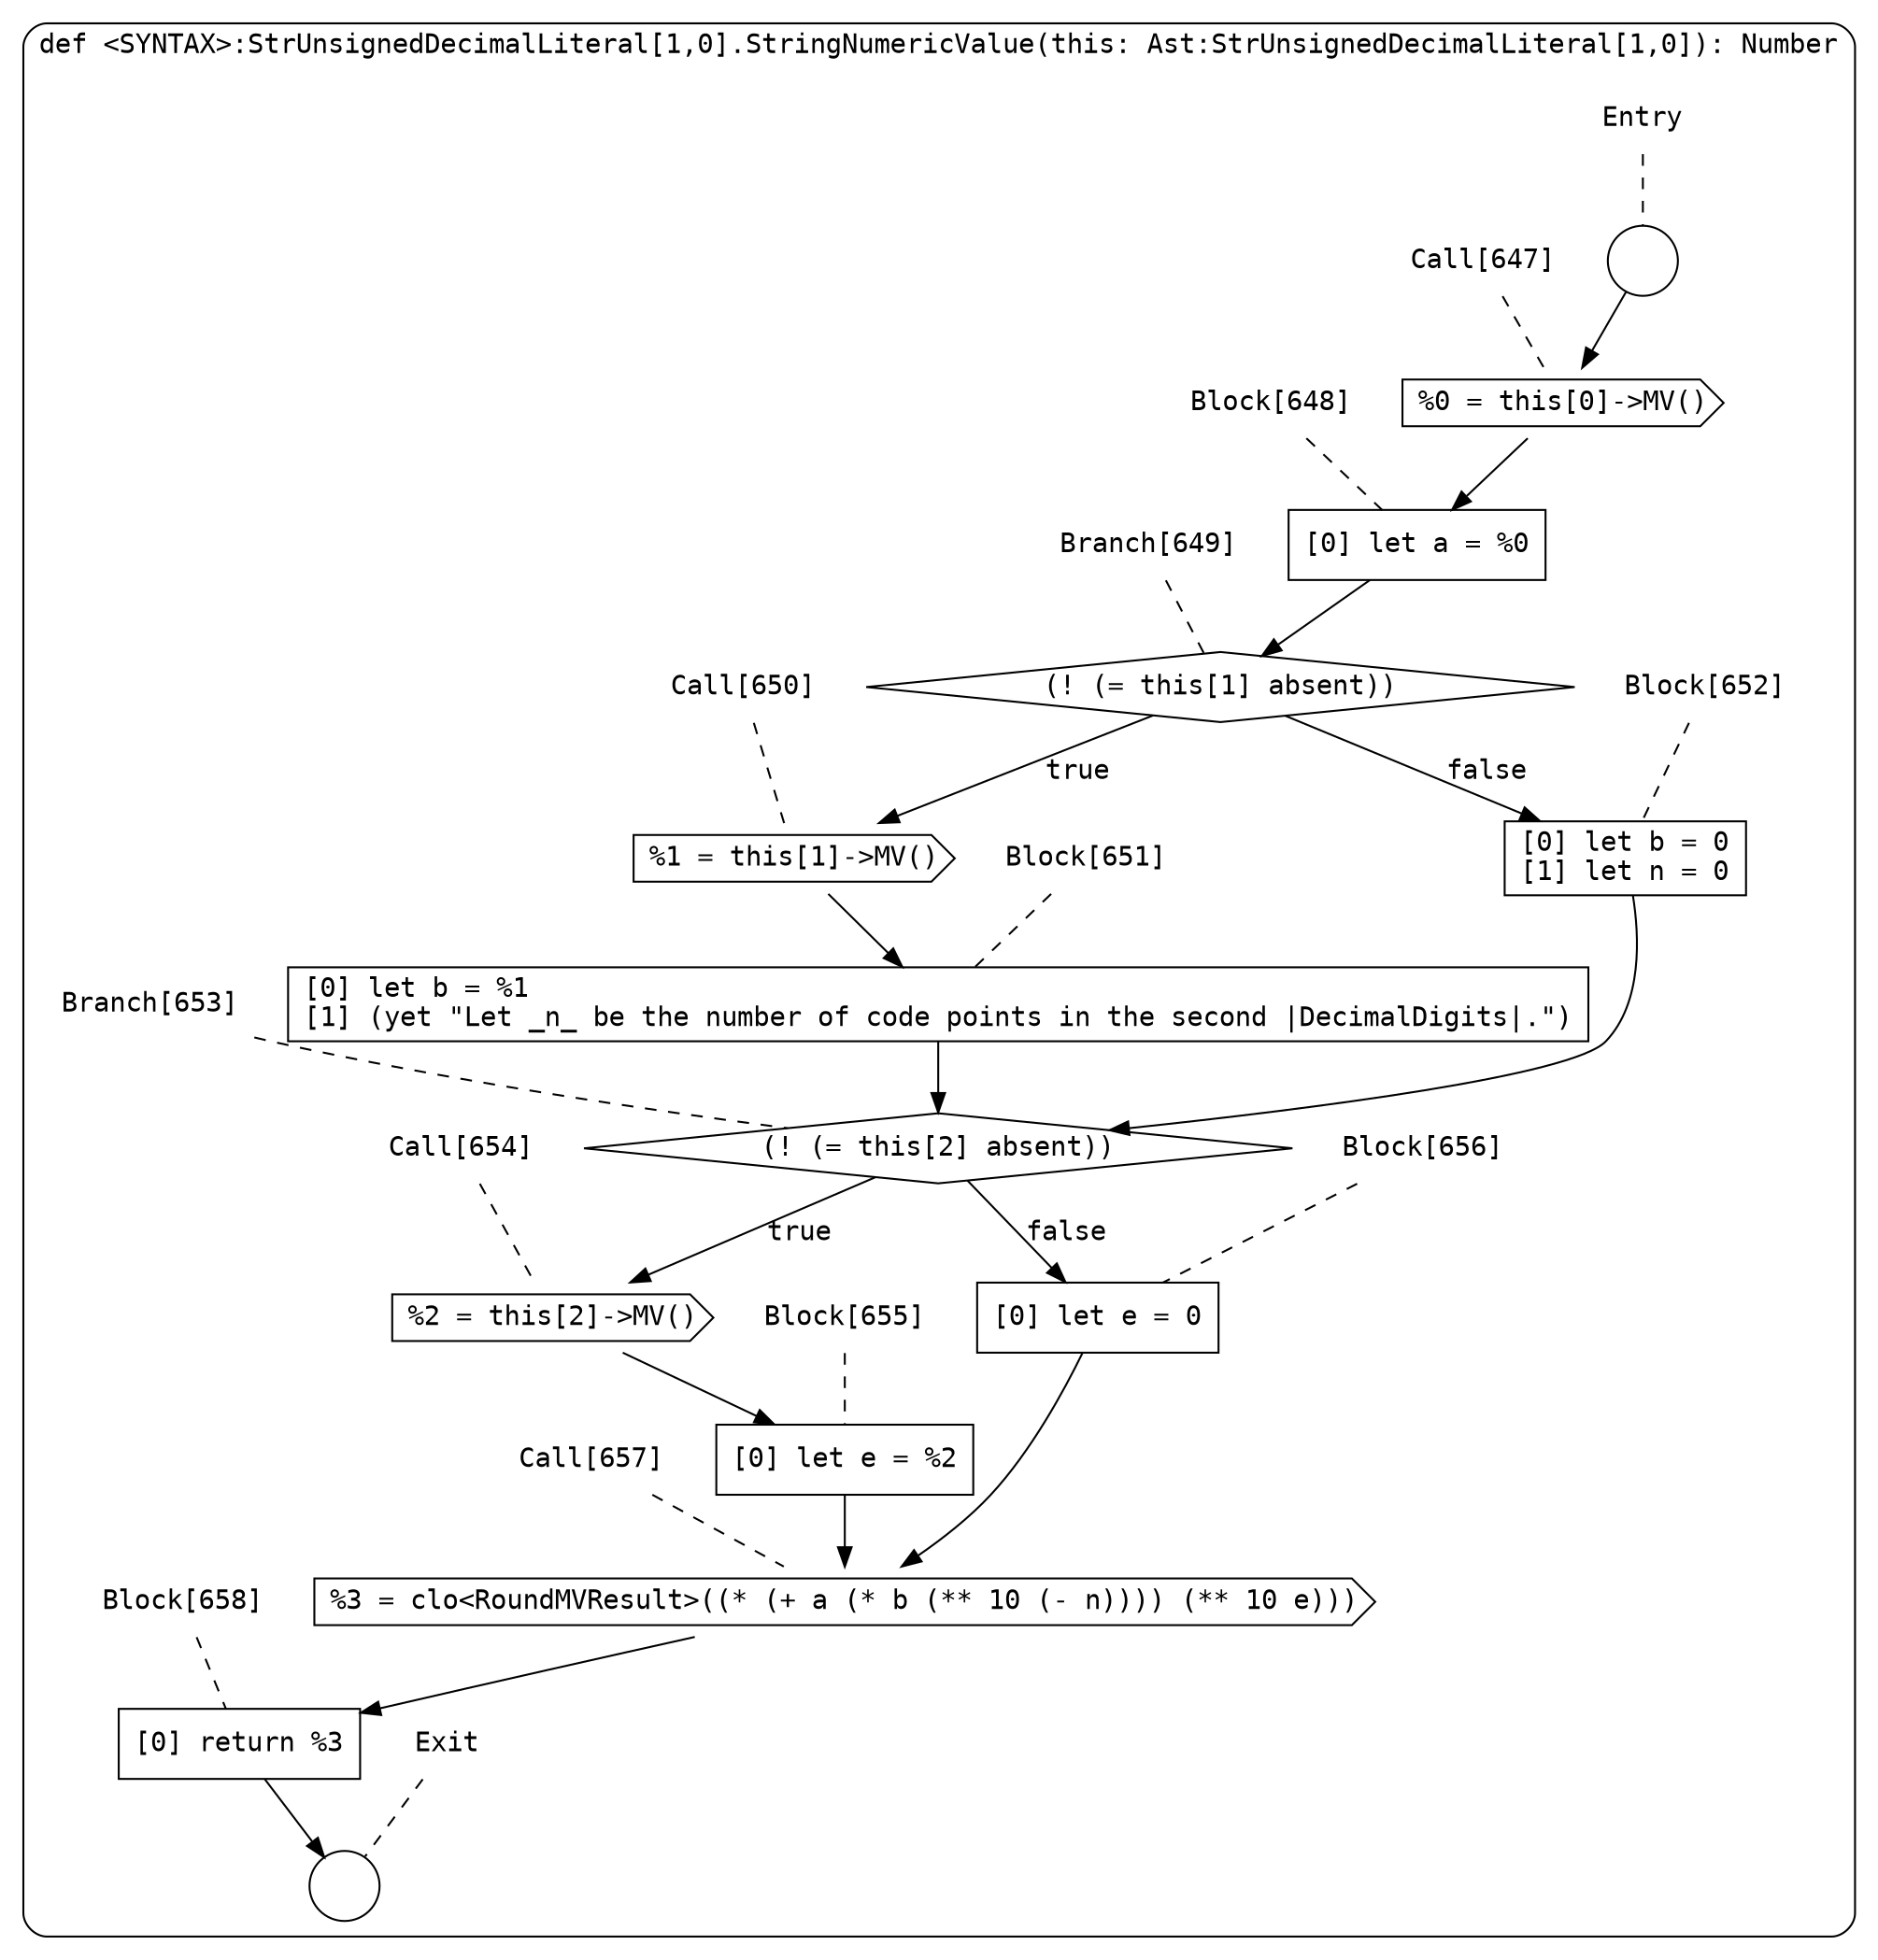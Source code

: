 digraph {
  graph [fontname = "Consolas"]
  node [fontname = "Consolas"]
  edge [fontname = "Consolas"]
  subgraph cluster89 {
    label = "def <SYNTAX>:StrUnsignedDecimalLiteral[1,0].StringNumericValue(this: Ast:StrUnsignedDecimalLiteral[1,0]): Number"
    style = rounded
    cluster89_entry_name [shape=none, label=<<font color="black">Entry</font>>]
    cluster89_entry_name -> cluster89_entry [arrowhead=none, color="black", style=dashed]
    cluster89_entry [shape=circle label=" " color="black" fillcolor="white" style=filled]
    cluster89_entry -> node647 [color="black"]
    cluster89_exit_name [shape=none, label=<<font color="black">Exit</font>>]
    cluster89_exit_name -> cluster89_exit [arrowhead=none, color="black", style=dashed]
    cluster89_exit [shape=circle label=" " color="black" fillcolor="white" style=filled]
    node647_name [shape=none, label=<<font color="black">Call[647]</font>>]
    node647_name -> node647 [arrowhead=none, color="black", style=dashed]
    node647 [shape=cds, label=<<font color="black">%0 = this[0]-&gt;MV()</font>> color="black" fillcolor="white", style=filled]
    node647 -> node648 [color="black"]
    node648_name [shape=none, label=<<font color="black">Block[648]</font>>]
    node648_name -> node648 [arrowhead=none, color="black", style=dashed]
    node648 [shape=box, label=<<font color="black">[0] let a = %0<BR ALIGN="LEFT"/></font>> color="black" fillcolor="white", style=filled]
    node648 -> node649 [color="black"]
    node649_name [shape=none, label=<<font color="black">Branch[649]</font>>]
    node649_name -> node649 [arrowhead=none, color="black", style=dashed]
    node649 [shape=diamond, label=<<font color="black">(! (= this[1] absent))</font>> color="black" fillcolor="white", style=filled]
    node649 -> node650 [label=<<font color="black">true</font>> color="black"]
    node649 -> node652 [label=<<font color="black">false</font>> color="black"]
    node650_name [shape=none, label=<<font color="black">Call[650]</font>>]
    node650_name -> node650 [arrowhead=none, color="black", style=dashed]
    node650 [shape=cds, label=<<font color="black">%1 = this[1]-&gt;MV()</font>> color="black" fillcolor="white", style=filled]
    node650 -> node651 [color="black"]
    node652_name [shape=none, label=<<font color="black">Block[652]</font>>]
    node652_name -> node652 [arrowhead=none, color="black", style=dashed]
    node652 [shape=box, label=<<font color="black">[0] let b = 0<BR ALIGN="LEFT"/>[1] let n = 0<BR ALIGN="LEFT"/></font>> color="black" fillcolor="white", style=filled]
    node652 -> node653 [color="black"]
    node651_name [shape=none, label=<<font color="black">Block[651]</font>>]
    node651_name -> node651 [arrowhead=none, color="black", style=dashed]
    node651 [shape=box, label=<<font color="black">[0] let b = %1<BR ALIGN="LEFT"/>[1] (yet &quot;Let _n_ be the number of code points in the second |DecimalDigits|.&quot;)<BR ALIGN="LEFT"/></font>> color="black" fillcolor="white", style=filled]
    node651 -> node653 [color="black"]
    node653_name [shape=none, label=<<font color="black">Branch[653]</font>>]
    node653_name -> node653 [arrowhead=none, color="black", style=dashed]
    node653 [shape=diamond, label=<<font color="black">(! (= this[2] absent))</font>> color="black" fillcolor="white", style=filled]
    node653 -> node654 [label=<<font color="black">true</font>> color="black"]
    node653 -> node656 [label=<<font color="black">false</font>> color="black"]
    node654_name [shape=none, label=<<font color="black">Call[654]</font>>]
    node654_name -> node654 [arrowhead=none, color="black", style=dashed]
    node654 [shape=cds, label=<<font color="black">%2 = this[2]-&gt;MV()</font>> color="black" fillcolor="white", style=filled]
    node654 -> node655 [color="black"]
    node656_name [shape=none, label=<<font color="black">Block[656]</font>>]
    node656_name -> node656 [arrowhead=none, color="black", style=dashed]
    node656 [shape=box, label=<<font color="black">[0] let e = 0<BR ALIGN="LEFT"/></font>> color="black" fillcolor="white", style=filled]
    node656 -> node657 [color="black"]
    node655_name [shape=none, label=<<font color="black">Block[655]</font>>]
    node655_name -> node655 [arrowhead=none, color="black", style=dashed]
    node655 [shape=box, label=<<font color="black">[0] let e = %2<BR ALIGN="LEFT"/></font>> color="black" fillcolor="white", style=filled]
    node655 -> node657 [color="black"]
    node657_name [shape=none, label=<<font color="black">Call[657]</font>>]
    node657_name -> node657 [arrowhead=none, color="black", style=dashed]
    node657 [shape=cds, label=<<font color="black">%3 = clo&lt;RoundMVResult&gt;((* (+ a (* b (** 10 (- n)))) (** 10 e)))</font>> color="black" fillcolor="white", style=filled]
    node657 -> node658 [color="black"]
    node658_name [shape=none, label=<<font color="black">Block[658]</font>>]
    node658_name -> node658 [arrowhead=none, color="black", style=dashed]
    node658 [shape=box, label=<<font color="black">[0] return %3<BR ALIGN="LEFT"/></font>> color="black" fillcolor="white", style=filled]
    node658 -> cluster89_exit [color="black"]
  }
}